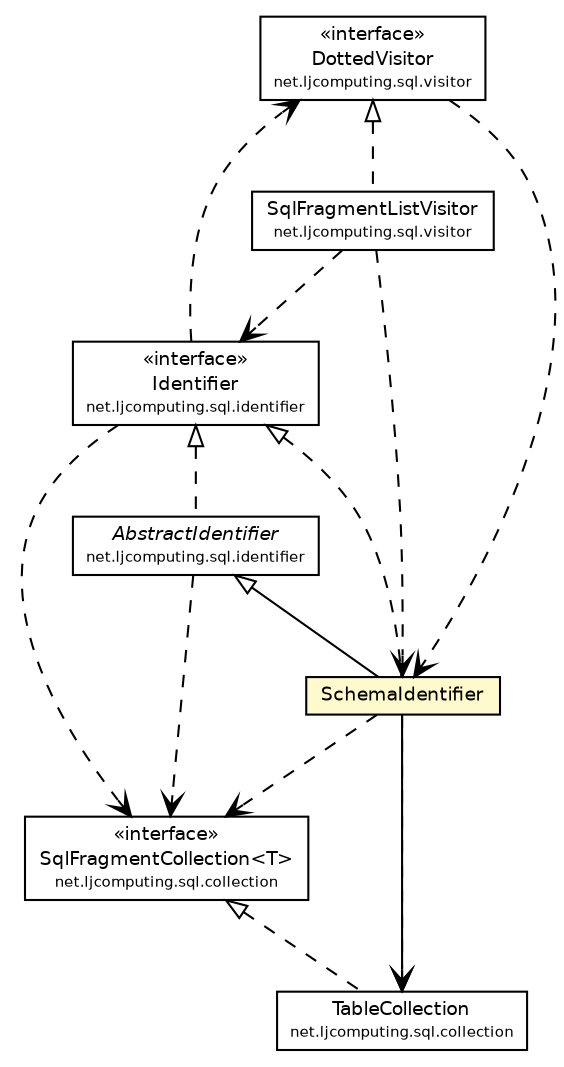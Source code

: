 #!/usr/local/bin/dot
#
# Class diagram 
# Generated by UMLGraph version R5_6 (http://www.umlgraph.org/)
#

digraph G {
	edge [fontname="Helvetica",fontsize=10,labelfontname="Helvetica",labelfontsize=10];
	node [fontname="Helvetica",fontsize=10,shape=plaintext];
	nodesep=0.25;
	ranksep=0.5;
	// net.ljcomputing.sql.visitor.DottedVisitor
	c906 [label=<<table title="net.ljcomputing.sql.visitor.DottedVisitor" border="0" cellborder="1" cellspacing="0" cellpadding="2" port="p" href="../../visitor/DottedVisitor.html">
		<tr><td><table border="0" cellspacing="0" cellpadding="1">
<tr><td align="center" balign="center"> &#171;interface&#187; </td></tr>
<tr><td align="center" balign="center"> DottedVisitor </td></tr>
<tr><td align="center" balign="center"><font point-size="7.0"> net.ljcomputing.sql.visitor </font></td></tr>
		</table></td></tr>
		</table>>, URL="../../visitor/DottedVisitor.html", fontname="Helvetica", fontcolor="black", fontsize=9.0];
	// net.ljcomputing.sql.visitor.SqlFragmentListVisitor
	c908 [label=<<table title="net.ljcomputing.sql.visitor.SqlFragmentListVisitor" border="0" cellborder="1" cellspacing="0" cellpadding="2" port="p" href="../../visitor/SqlFragmentListVisitor.html">
		<tr><td><table border="0" cellspacing="0" cellpadding="1">
<tr><td align="center" balign="center"> SqlFragmentListVisitor </td></tr>
<tr><td align="center" balign="center"><font point-size="7.0"> net.ljcomputing.sql.visitor </font></td></tr>
		</table></td></tr>
		</table>>, URL="../../visitor/SqlFragmentListVisitor.html", fontname="Helvetica", fontcolor="black", fontsize=9.0];
	// net.ljcomputing.sql.collection.SqlFragmentCollection<T>
	c912 [label=<<table title="net.ljcomputing.sql.collection.SqlFragmentCollection" border="0" cellborder="1" cellspacing="0" cellpadding="2" port="p" href="../../collection/SqlFragmentCollection.html">
		<tr><td><table border="0" cellspacing="0" cellpadding="1">
<tr><td align="center" balign="center"> &#171;interface&#187; </td></tr>
<tr><td align="center" balign="center"> SqlFragmentCollection&lt;T&gt; </td></tr>
<tr><td align="center" balign="center"><font point-size="7.0"> net.ljcomputing.sql.collection </font></td></tr>
		</table></td></tr>
		</table>>, URL="../../collection/SqlFragmentCollection.html", fontname="Helvetica", fontcolor="black", fontsize=9.0];
	// net.ljcomputing.sql.collection.TableCollection
	c915 [label=<<table title="net.ljcomputing.sql.collection.TableCollection" border="0" cellborder="1" cellspacing="0" cellpadding="2" port="p" href="../../collection/TableCollection.html">
		<tr><td><table border="0" cellspacing="0" cellpadding="1">
<tr><td align="center" balign="center"> TableCollection </td></tr>
<tr><td align="center" balign="center"><font point-size="7.0"> net.ljcomputing.sql.collection </font></td></tr>
		</table></td></tr>
		</table>>, URL="../../collection/TableCollection.html", fontname="Helvetica", fontcolor="black", fontsize=9.0];
	// net.ljcomputing.sql.identifier.schema.SchemaIdentifier
	c917 [label=<<table title="net.ljcomputing.sql.identifier.schema.SchemaIdentifier" border="0" cellborder="1" cellspacing="0" cellpadding="2" port="p" bgcolor="lemonChiffon" href="./SchemaIdentifier.html">
		<tr><td><table border="0" cellspacing="0" cellpadding="1">
<tr><td align="center" balign="center"> SchemaIdentifier </td></tr>
		</table></td></tr>
		</table>>, URL="./SchemaIdentifier.html", fontname="Helvetica", fontcolor="black", fontsize=9.0];
	// net.ljcomputing.sql.identifier.AbstractIdentifier
	c919 [label=<<table title="net.ljcomputing.sql.identifier.AbstractIdentifier" border="0" cellborder="1" cellspacing="0" cellpadding="2" port="p" href="../AbstractIdentifier.html">
		<tr><td><table border="0" cellspacing="0" cellpadding="1">
<tr><td align="center" balign="center"><font face="Helvetica-Oblique"> AbstractIdentifier </font></td></tr>
<tr><td align="center" balign="center"><font point-size="7.0"> net.ljcomputing.sql.identifier </font></td></tr>
		</table></td></tr>
		</table>>, URL="../AbstractIdentifier.html", fontname="Helvetica", fontcolor="black", fontsize=9.0];
	// net.ljcomputing.sql.identifier.Identifier
	c920 [label=<<table title="net.ljcomputing.sql.identifier.Identifier" border="0" cellborder="1" cellspacing="0" cellpadding="2" port="p" href="../Identifier.html">
		<tr><td><table border="0" cellspacing="0" cellpadding="1">
<tr><td align="center" balign="center"> &#171;interface&#187; </td></tr>
<tr><td align="center" balign="center"> Identifier </td></tr>
<tr><td align="center" balign="center"><font point-size="7.0"> net.ljcomputing.sql.identifier </font></td></tr>
		</table></td></tr>
		</table>>, URL="../Identifier.html", fontname="Helvetica", fontcolor="black", fontsize=9.0];
	//net.ljcomputing.sql.visitor.SqlFragmentListVisitor implements net.ljcomputing.sql.visitor.DottedVisitor
	c906:p -> c908:p [dir=back,arrowtail=empty,style=dashed];
	//net.ljcomputing.sql.collection.TableCollection implements net.ljcomputing.sql.collection.SqlFragmentCollection<T>
	c912:p -> c915:p [dir=back,arrowtail=empty,style=dashed];
	//net.ljcomputing.sql.identifier.schema.SchemaIdentifier extends net.ljcomputing.sql.identifier.AbstractIdentifier
	c919:p -> c917:p [dir=back,arrowtail=empty];
	//net.ljcomputing.sql.identifier.schema.SchemaIdentifier implements net.ljcomputing.sql.identifier.Identifier
	c920:p -> c917:p [dir=back,arrowtail=empty,style=dashed];
	//net.ljcomputing.sql.identifier.AbstractIdentifier implements net.ljcomputing.sql.identifier.Identifier
	c920:p -> c919:p [dir=back,arrowtail=empty,style=dashed];
	// net.ljcomputing.sql.identifier.schema.SchemaIdentifier NAVASSOC net.ljcomputing.sql.collection.TableCollection
	c917:p -> c915:p [taillabel="", label="", headlabel="", fontname="Helvetica", fontcolor="black", fontsize=10.0, color="black", arrowhead=open];
	// net.ljcomputing.sql.visitor.DottedVisitor DEPEND net.ljcomputing.sql.identifier.schema.SchemaIdentifier
	c906:p -> c917:p [taillabel="", label="", headlabel="", fontname="Helvetica", fontcolor="black", fontsize=10.0, color="black", arrowhead=open, style=dashed];
	// net.ljcomputing.sql.visitor.SqlFragmentListVisitor DEPEND net.ljcomputing.sql.identifier.Identifier
	c908:p -> c920:p [taillabel="", label="", headlabel="", fontname="Helvetica", fontcolor="black", fontsize=10.0, color="black", arrowhead=open, style=dashed];
	// net.ljcomputing.sql.visitor.SqlFragmentListVisitor DEPEND net.ljcomputing.sql.identifier.schema.SchemaIdentifier
	c908:p -> c917:p [taillabel="", label="", headlabel="", fontname="Helvetica", fontcolor="black", fontsize=10.0, color="black", arrowhead=open, style=dashed];
	// net.ljcomputing.sql.identifier.schema.SchemaIdentifier DEPEND net.ljcomputing.sql.collection.SqlFragmentCollection<T>
	c917:p -> c912:p [taillabel="", label="", headlabel="", fontname="Helvetica", fontcolor="black", fontsize=10.0, color="black", arrowhead=open, style=dashed];
	// net.ljcomputing.sql.identifier.schema.SchemaIdentifier DEPEND net.ljcomputing.sql.collection.TableCollection
	c917:p -> c915:p [taillabel="", label="", headlabel="", fontname="Helvetica", fontcolor="black", fontsize=10.0, color="black", arrowhead=open, style=dashed];
	// net.ljcomputing.sql.identifier.AbstractIdentifier DEPEND net.ljcomputing.sql.collection.SqlFragmentCollection<T>
	c919:p -> c912:p [taillabel="", label="", headlabel="", fontname="Helvetica", fontcolor="black", fontsize=10.0, color="black", arrowhead=open, style=dashed];
	// net.ljcomputing.sql.identifier.Identifier DEPEND net.ljcomputing.sql.visitor.DottedVisitor
	c920:p -> c906:p [taillabel="", label="", headlabel="", fontname="Helvetica", fontcolor="black", fontsize=10.0, color="black", arrowhead=open, style=dashed];
	// net.ljcomputing.sql.identifier.Identifier DEPEND net.ljcomputing.sql.collection.SqlFragmentCollection<T>
	c920:p -> c912:p [taillabel="", label="", headlabel="", fontname="Helvetica", fontcolor="black", fontsize=10.0, color="black", arrowhead=open, style=dashed];
}


